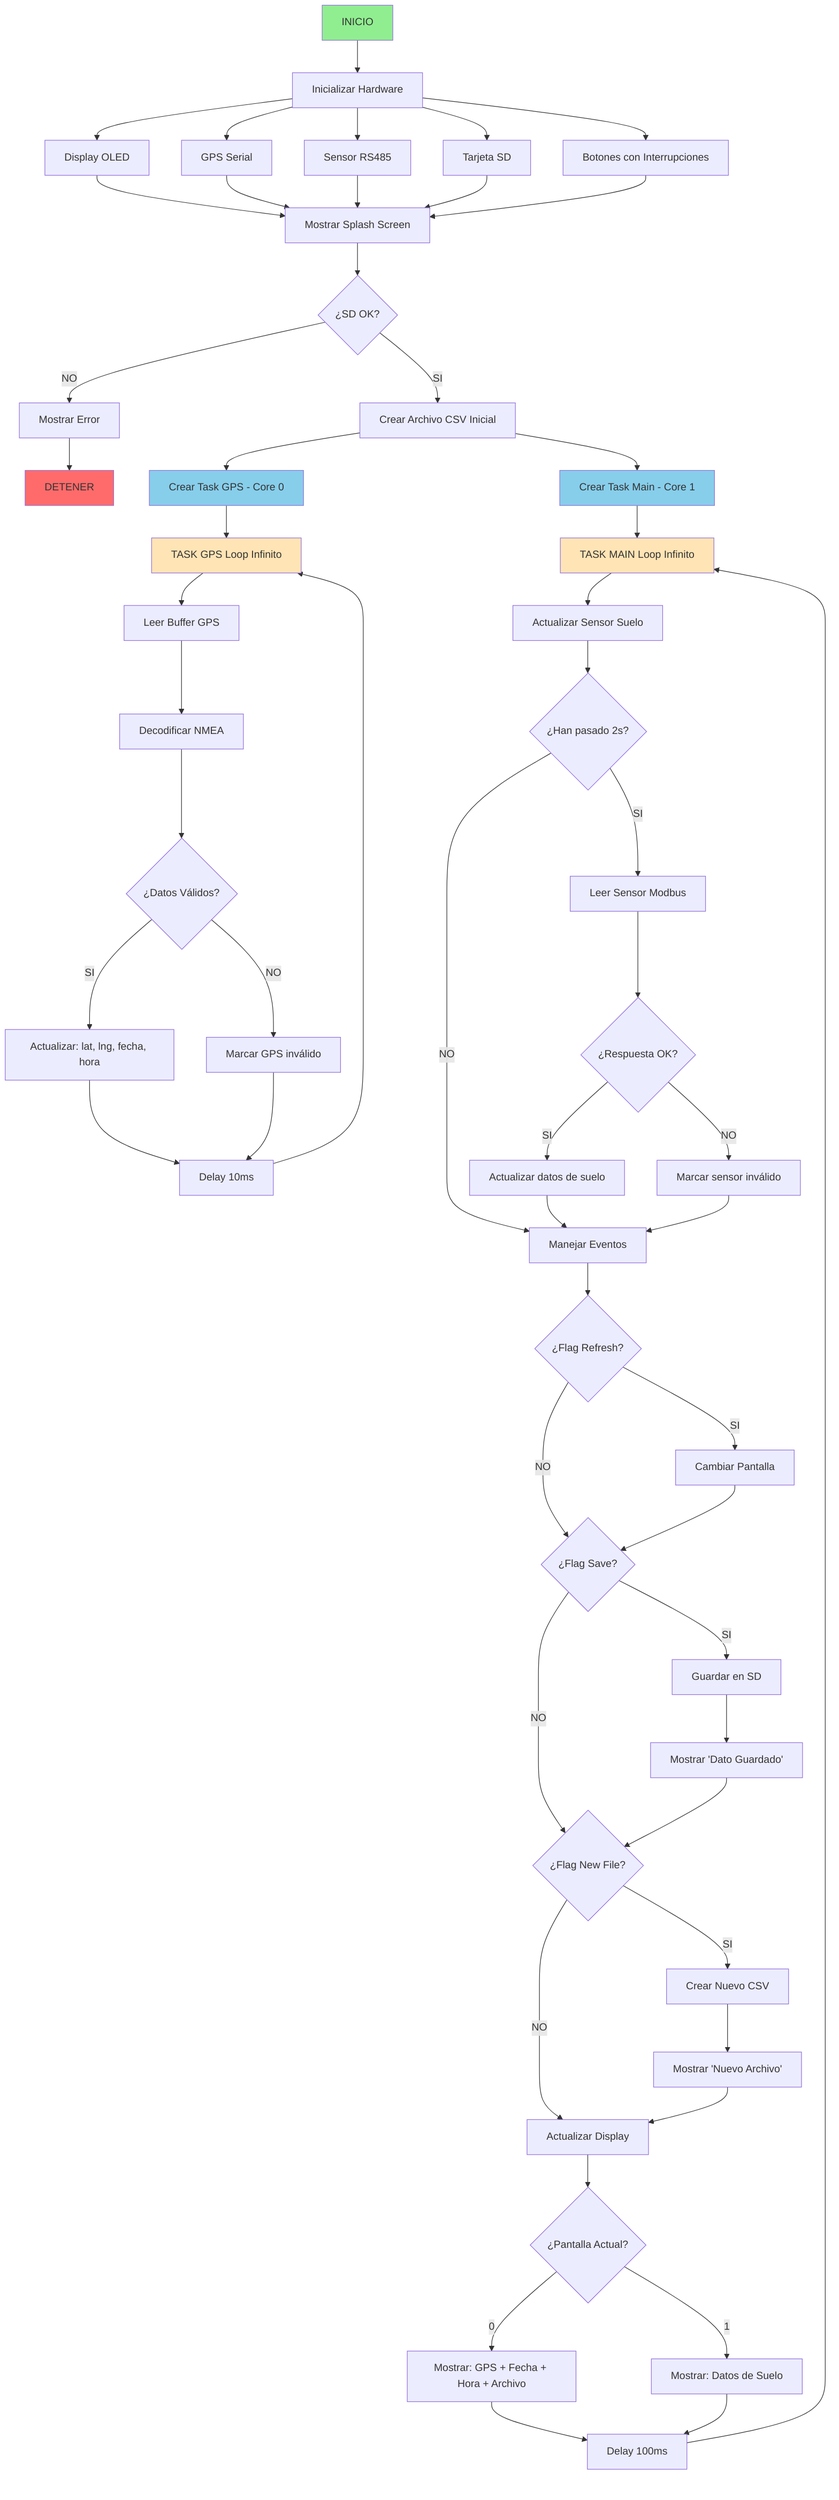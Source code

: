 graph TD
    A[INICIO] --> B[Inicializar Hardware]
    B --> C[Display OLED]
    B --> D[GPS Serial]
    B --> E[Sensor RS485]
    B --> F[Tarjeta SD]
    B --> G[Botones con Interrupciones]
    
    C --> H[Mostrar Splash Screen]
    D --> H
    E --> H
    F --> H
    G --> H
    
    H --> I{¿SD OK?}
    I -->|NO| J[Mostrar Error]
    J --> K[DETENER]
    I -->|SI| L[Crear Archivo CSV Inicial]
    
    L --> M[Crear Task GPS - Core 0]
    L --> N[Crear Task Main - Core 1]
    
    M --> O[TASK GPS Loop Infinito]
    N --> P[TASK MAIN Loop Infinito]
    
    O --> Q[Leer Buffer GPS]
    Q --> R[Decodificar NMEA]
    R --> S{¿Datos Válidos?}
    S -->|SI| T[Actualizar: lat, lng, fecha, hora]
    S -->|NO| U[Marcar GPS inválido]
    T --> V[Delay 10ms]
    U --> V
    V --> O
    
    P --> W[Actualizar Sensor Suelo]
    W --> X{¿Han pasado 2s?}
    X -->|NO| Y[Manejar Eventos]
    X -->|SI| Z[Leer Sensor Modbus]
    Z --> AA{¿Respuesta OK?}
    AA -->|SI| AB[Actualizar datos de suelo]
    AA -->|NO| AC[Marcar sensor inválido]
    AB --> Y
    AC --> Y
    
    Y --> AD{¿Flag Refresh?}
    AD -->|SI| AE[Cambiar Pantalla]
    AD -->|NO| AF{¿Flag Save?}
    AE --> AF
    AF -->|SI| AG[Guardar en SD]
    AG --> AH[Mostrar 'Dato Guardado']
    AF -->|NO| AI{¿Flag New File?}
    AH --> AI
    AI -->|SI| AJ[Crear Nuevo CSV]
    AJ --> AK[Mostrar 'Nuevo Archivo']
    AI -->|NO| AL[Actualizar Display]
    AK --> AL
    
    AL --> AM{¿Pantalla Actual?}
    AM -->|0| AN[Mostrar: GPS + Fecha + Hora + Archivo]
    AM -->|1| AO[Mostrar: Datos de Suelo]
    AN --> AP[Delay 100ms]
    AO --> AP
    AP --> P
    
    style A fill:#90EE90
    style K fill:#FF6B6B
    style M fill:#87CEEB
    style N fill:#87CEEB
    style O fill:#FFE4B5
    style P fill:#FFE4B5